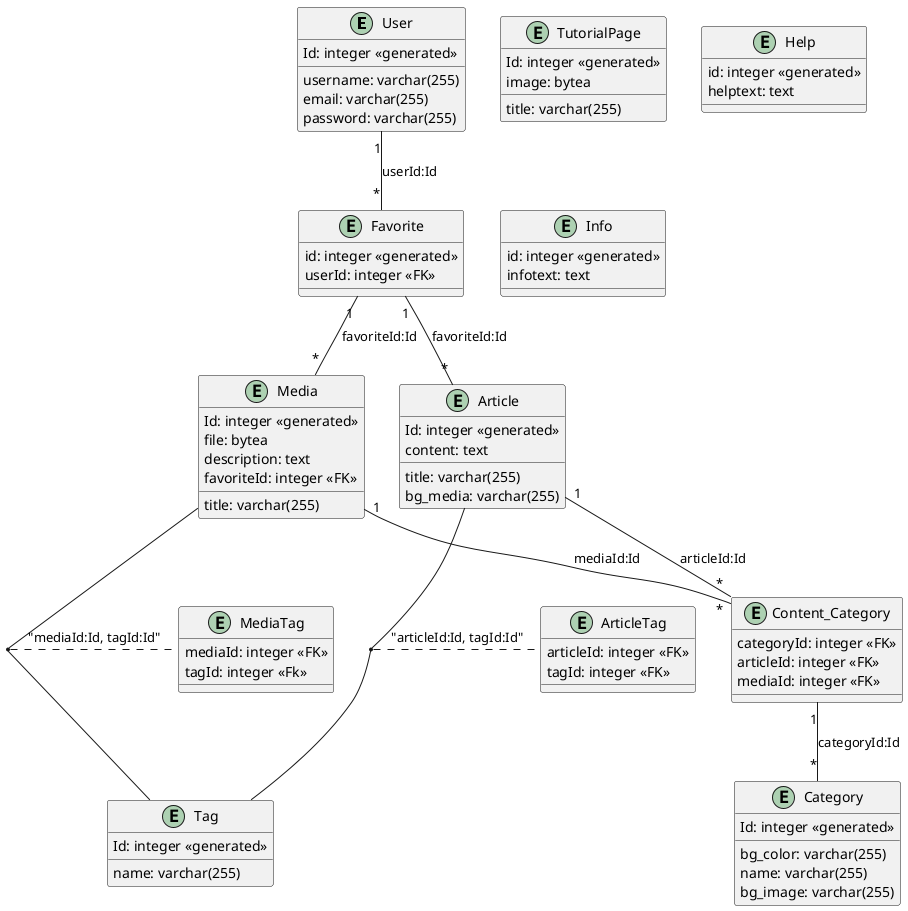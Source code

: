@startuml

entity User {

Id: integer <<generated>>
username: varchar(255)
email: varchar(255)
password: varchar(255)

}
entity Tag {
Id: integer <<generated>>
name: varchar(255)

}


entity Article {

Id: integer <<generated>>
title: varchar(255)
bg_media: varchar(255)
content: text

}

entity TutorialPage {
Id: integer <<generated>>
image: bytea
title: varchar(255)
}

entity Media {
Id: integer <<generated>>
title: varchar(255)
file: bytea
description: text
favoriteId: integer <<FK>>
}

entity Favorite {
id: integer <<generated>>
userId: integer <<FK>>


}

entity MediaTag {
  mediaId: integer <<FK>>
  tagId: integer <<Fk>>
}

entity ArticleTag {
  articleId: integer <<FK>>
  tagId: integer <<FK>>
}


entity Category {

Id: integer <<generated>>
bg_color: varchar(255)
name: varchar(255)
bg_image: varchar(255)

}


entity Content_Category {
categoryId: integer <<FK>>
articleId: integer <<FK>>
mediaId: integer <<FK>>


}

entity Help {
id: integer <<generated>>
helptext: text
}

entity Info {
id: integer <<generated>>
infotext: text
}

User "1" -- "*" Favorite : "userId:Id"
Favorite "1" -- "*" Media : "favoriteId:Id"
Favorite "1" -- "*" Article : "favoriteId:Id"
Media "1" -- "*" Content_Category : "mediaId:Id"
Article "1" -- "*" Content_Category: "articleId:Id"
Content_Category "1" -- "*" Category : "categoryId:Id"

(Media,Tag) .. MediaTag: "mediaId:Id, tagId:Id"
(Article,Tag) .. ArticleTag: "articleId:Id, tagId:Id"


@enduml